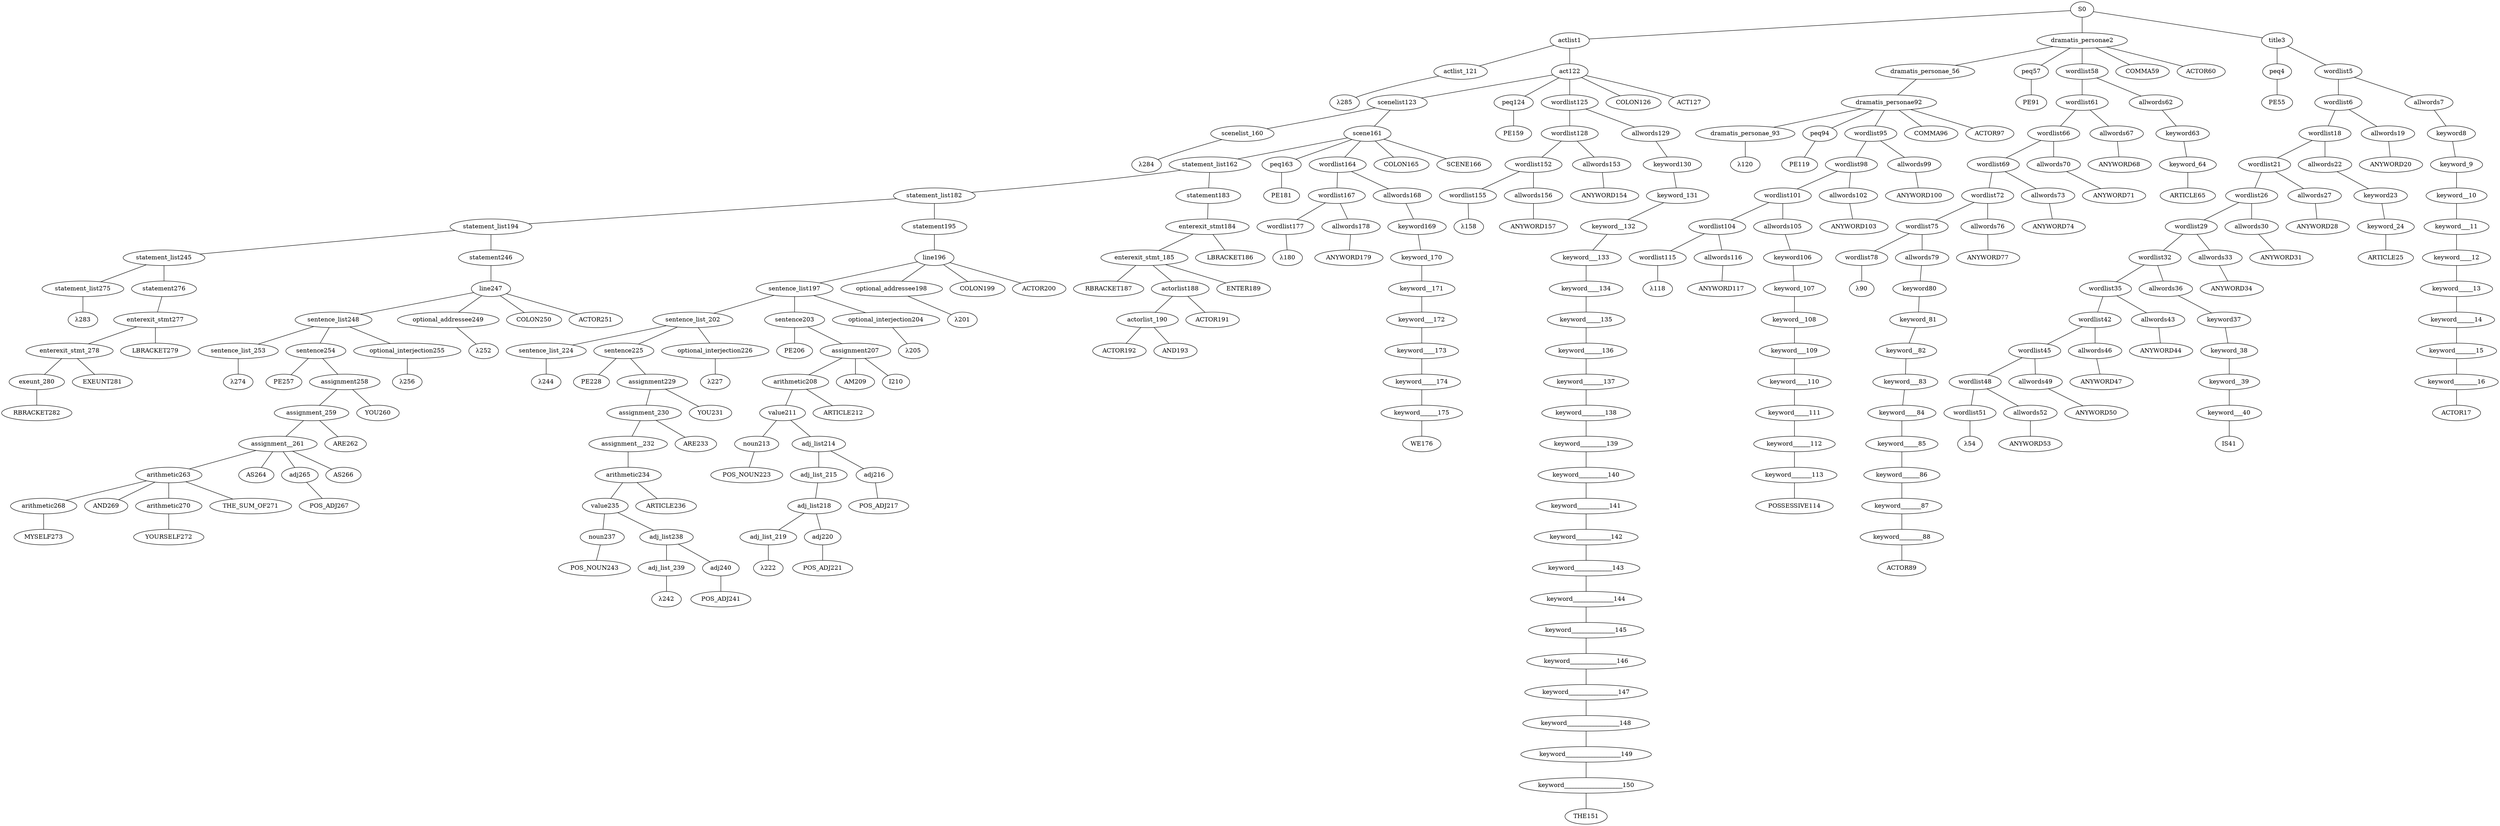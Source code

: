 strict graph {
	S0 -- actlist1
	S0 -- dramatis_personae2
	S0 -- title3

	title3 -- peq4
	title3 -- wordlist5

	wordlist5 -- wordlist6
	wordlist5 -- allwords7

	allwords7 -- keyword8

	keyword8 -- keyword_9

	keyword_9 -- keyword__10

	keyword__10 -- keyword___11

	keyword___11 -- keyword____12

	keyword____12 -- keyword_____13

	keyword_____13 -- keyword______14

	keyword______14 -- keyword_______15

	keyword_______15 -- keyword________16

	keyword________16 -- ACTOR17


	wordlist6 -- wordlist18
	wordlist6 -- allwords19

	allwords19 -- ANYWORD20


	wordlist18 -- wordlist21
	wordlist18 -- allwords22

	allwords22 -- keyword23

	keyword23 -- keyword_24

	keyword_24 -- ARTICLE25


	wordlist21 -- wordlist26
	wordlist21 -- allwords27

	allwords27 -- ANYWORD28


	wordlist26 -- wordlist29
	wordlist26 -- allwords30

	allwords30 -- ANYWORD31


	wordlist29 -- wordlist32
	wordlist29 -- allwords33

	allwords33 -- ANYWORD34


	wordlist32 -- wordlist35
	wordlist32 -- allwords36

	allwords36 -- keyword37

	keyword37 -- keyword_38

	keyword_38 -- keyword__39

	keyword__39 -- keyword___40

	keyword___40 -- IS41


	wordlist35 -- wordlist42
	wordlist35 -- allwords43

	allwords43 -- ANYWORD44


	wordlist42 -- wordlist45
	wordlist42 -- allwords46

	allwords46 -- ANYWORD47


	wordlist45 -- wordlist48
	wordlist45 -- allwords49

	allwords49 -- ANYWORD50


	wordlist48 -- wordlist51
	wordlist48 -- allwords52

	allwords52 -- ANYWORD53


	wordlist51 -- λ54

	peq4 -- PE55


	dramatis_personae2 -- dramatis_personae_56
	dramatis_personae2 -- peq57
	dramatis_personae2 -- wordlist58
	dramatis_personae2 -- COMMA59
	dramatis_personae2 -- ACTOR60



	wordlist58 -- wordlist61
	wordlist58 -- allwords62

	allwords62 -- keyword63

	keyword63 -- keyword_64

	keyword_64 -- ARTICLE65


	wordlist61 -- wordlist66
	wordlist61 -- allwords67

	allwords67 -- ANYWORD68


	wordlist66 -- wordlist69
	wordlist66 -- allwords70

	allwords70 -- ANYWORD71


	wordlist69 -- wordlist72
	wordlist69 -- allwords73

	allwords73 -- ANYWORD74


	wordlist72 -- wordlist75
	wordlist72 -- allwords76

	allwords76 -- ANYWORD77


	wordlist75 -- wordlist78
	wordlist75 -- allwords79

	allwords79 -- keyword80

	keyword80 -- keyword_81

	keyword_81 -- keyword__82

	keyword__82 -- keyword___83

	keyword___83 -- keyword____84

	keyword____84 -- keyword_____85

	keyword_____85 -- keyword______86

	keyword______86 -- keyword_______87

	keyword_______87 -- keyword________88

	keyword________88 -- ACTOR89


	wordlist78 -- λ90

	peq57 -- PE91


	dramatis_personae_56 -- dramatis_personae92

	dramatis_personae92 -- dramatis_personae_93
	dramatis_personae92 -- peq94
	dramatis_personae92 -- wordlist95
	dramatis_personae92 -- COMMA96
	dramatis_personae92 -- ACTOR97



	wordlist95 -- wordlist98
	wordlist95 -- allwords99

	allwords99 -- ANYWORD100


	wordlist98 -- wordlist101
	wordlist98 -- allwords102

	allwords102 -- ANYWORD103


	wordlist101 -- wordlist104
	wordlist101 -- allwords105

	allwords105 -- keyword106

	keyword106 -- keyword_107

	keyword_107 -- keyword__108

	keyword__108 -- keyword___109

	keyword___109 -- keyword____110

	keyword____110 -- keyword_____111

	keyword_____111 -- keyword______112

	keyword______112 -- keyword_______113

	keyword_______113 -- POSSESSIVE114


	wordlist104 -- wordlist115
	wordlist104 -- allwords116

	allwords116 -- ANYWORD117


	wordlist115 -- λ118

	peq94 -- PE119


	dramatis_personae_93 -- λ120

	actlist1 -- actlist_121
	actlist1 -- act122

	act122 -- scenelist123
	act122 -- peq124
	act122 -- wordlist125
	act122 -- COLON126
	act122 -- ACT127



	wordlist125 -- wordlist128
	wordlist125 -- allwords129

	allwords129 -- keyword130

	keyword130 -- keyword_131

	keyword_131 -- keyword__132

	keyword__132 -- keyword___133

	keyword___133 -- keyword____134

	keyword____134 -- keyword_____135

	keyword_____135 -- keyword______136

	keyword______136 -- keyword_______137

	keyword_______137 -- keyword________138

	keyword________138 -- keyword_________139

	keyword_________139 -- keyword__________140

	keyword__________140 -- keyword___________141

	keyword___________141 -- keyword____________142

	keyword____________142 -- keyword_____________143

	keyword_____________143 -- keyword______________144

	keyword______________144 -- keyword_______________145

	keyword_______________145 -- keyword________________146

	keyword________________146 -- keyword_________________147

	keyword_________________147 -- keyword__________________148

	keyword__________________148 -- keyword___________________149

	keyword___________________149 -- keyword____________________150

	keyword____________________150 -- THE151


	wordlist128 -- wordlist152
	wordlist128 -- allwords153

	allwords153 -- ANYWORD154


	wordlist152 -- wordlist155
	wordlist152 -- allwords156

	allwords156 -- ANYWORD157


	wordlist155 -- λ158

	peq124 -- PE159


	scenelist123 -- scenelist_160
	scenelist123 -- scene161

	scene161 -- statement_list162
	scene161 -- peq163
	scene161 -- wordlist164
	scene161 -- COLON165
	scene161 -- SCENE166



	wordlist164 -- wordlist167
	wordlist164 -- allwords168

	allwords168 -- keyword169

	keyword169 -- keyword_170

	keyword_170 -- keyword__171

	keyword__171 -- keyword___172

	keyword___172 -- keyword____173

	keyword____173 -- keyword_____174

	keyword_____174 -- keyword______175

	keyword______175 -- WE176


	wordlist167 -- wordlist177
	wordlist167 -- allwords178

	allwords178 -- ANYWORD179


	wordlist177 -- λ180

	peq163 -- PE181


	statement_list162 -- statement_list182
	statement_list162 -- statement183

	statement183 -- enterexit_stmt184

	enterexit_stmt184 -- enterexit_stmt_185
	enterexit_stmt184 -- LBRACKET186


	enterexit_stmt_185 -- RBRACKET187
	enterexit_stmt_185 -- actorlist188
	enterexit_stmt_185 -- ENTER189


	actorlist188 -- actorlist_190
	actorlist188 -- ACTOR191


	actorlist_190 -- ACTOR192
	actorlist_190 -- AND193




	statement_list182 -- statement_list194
	statement_list182 -- statement195

	statement195 -- line196

	line196 -- sentence_list197
	line196 -- optional_addressee198
	line196 -- COLON199
	line196 -- ACTOR200



	optional_addressee198 -- λ201

	sentence_list197 -- sentence_list_202
	sentence_list197 -- sentence203
	sentence_list197 -- optional_interjection204

	optional_interjection204 -- λ205

	sentence203 -- PE206
	sentence203 -- assignment207

	assignment207 -- arithmetic208
	assignment207 -- AM209
	assignment207 -- I210



	arithmetic208 -- value211
	arithmetic208 -- ARTICLE212


	value211 -- noun213
	value211 -- adj_list214

	adj_list214 -- adj_list_215
	adj_list214 -- adj216

	adj216 -- POS_ADJ217


	adj_list_215 -- adj_list218

	adj_list218 -- adj_list_219
	adj_list218 -- adj220

	adj220 -- POS_ADJ221


	adj_list_219 -- λ222

	noun213 -- POS_NOUN223



	sentence_list_202 -- sentence_list_224
	sentence_list_202 -- sentence225
	sentence_list_202 -- optional_interjection226

	optional_interjection226 -- λ227

	sentence225 -- PE228
	sentence225 -- assignment229

	assignment229 -- assignment_230
	assignment229 -- YOU231


	assignment_230 -- assignment__232
	assignment_230 -- ARE233


	assignment__232 -- arithmetic234

	arithmetic234 -- value235
	arithmetic234 -- ARTICLE236


	value235 -- noun237
	value235 -- adj_list238

	adj_list238 -- adj_list_239
	adj_list238 -- adj240

	adj240 -- POS_ADJ241


	adj_list_239 -- λ242

	noun237 -- POS_NOUN243



	sentence_list_224 -- λ244

	statement_list194 -- statement_list245
	statement_list194 -- statement246

	statement246 -- line247

	line247 -- sentence_list248
	line247 -- optional_addressee249
	line247 -- COLON250
	line247 -- ACTOR251



	optional_addressee249 -- λ252

	sentence_list248 -- sentence_list_253
	sentence_list248 -- sentence254
	sentence_list248 -- optional_interjection255

	optional_interjection255 -- λ256

	sentence254 -- PE257
	sentence254 -- assignment258

	assignment258 -- assignment_259
	assignment258 -- YOU260


	assignment_259 -- assignment__261
	assignment_259 -- ARE262


	assignment__261 -- arithmetic263
	assignment__261 -- AS264
	assignment__261 -- adj265
	assignment__261 -- AS266


	adj265 -- POS_ADJ267



	arithmetic263 -- arithmetic268
	arithmetic263 -- AND269
	arithmetic263 -- arithmetic270
	arithmetic263 -- THE_SUM_OF271


	arithmetic270 -- YOURSELF272



	arithmetic268 -- MYSELF273



	sentence_list_253 -- λ274

	statement_list245 -- statement_list275
	statement_list245 -- statement276

	statement276 -- enterexit_stmt277

	enterexit_stmt277 -- enterexit_stmt_278
	enterexit_stmt277 -- LBRACKET279


	enterexit_stmt_278 -- exeunt_280
	enterexit_stmt_278 -- EXEUNT281


	exeunt_280 -- RBRACKET282


	statement_list275 -- λ283

	scenelist_160 -- λ284

	actlist_121 -- λ285


}